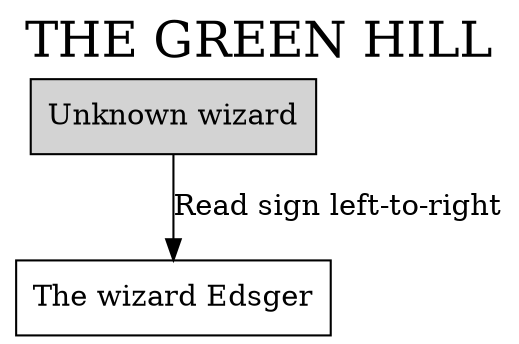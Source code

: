 digraph {
  label="THE GREEN HILL";
  labelloc=t;
  fontsize=24;
  node [shape=box];

  unknown [label="Unknown wizard",bgcolor="black",style="filled"];
  known [label="The wizard Edsger"];
  
  unknown -> known [label="Read sign left-to-right"];
}